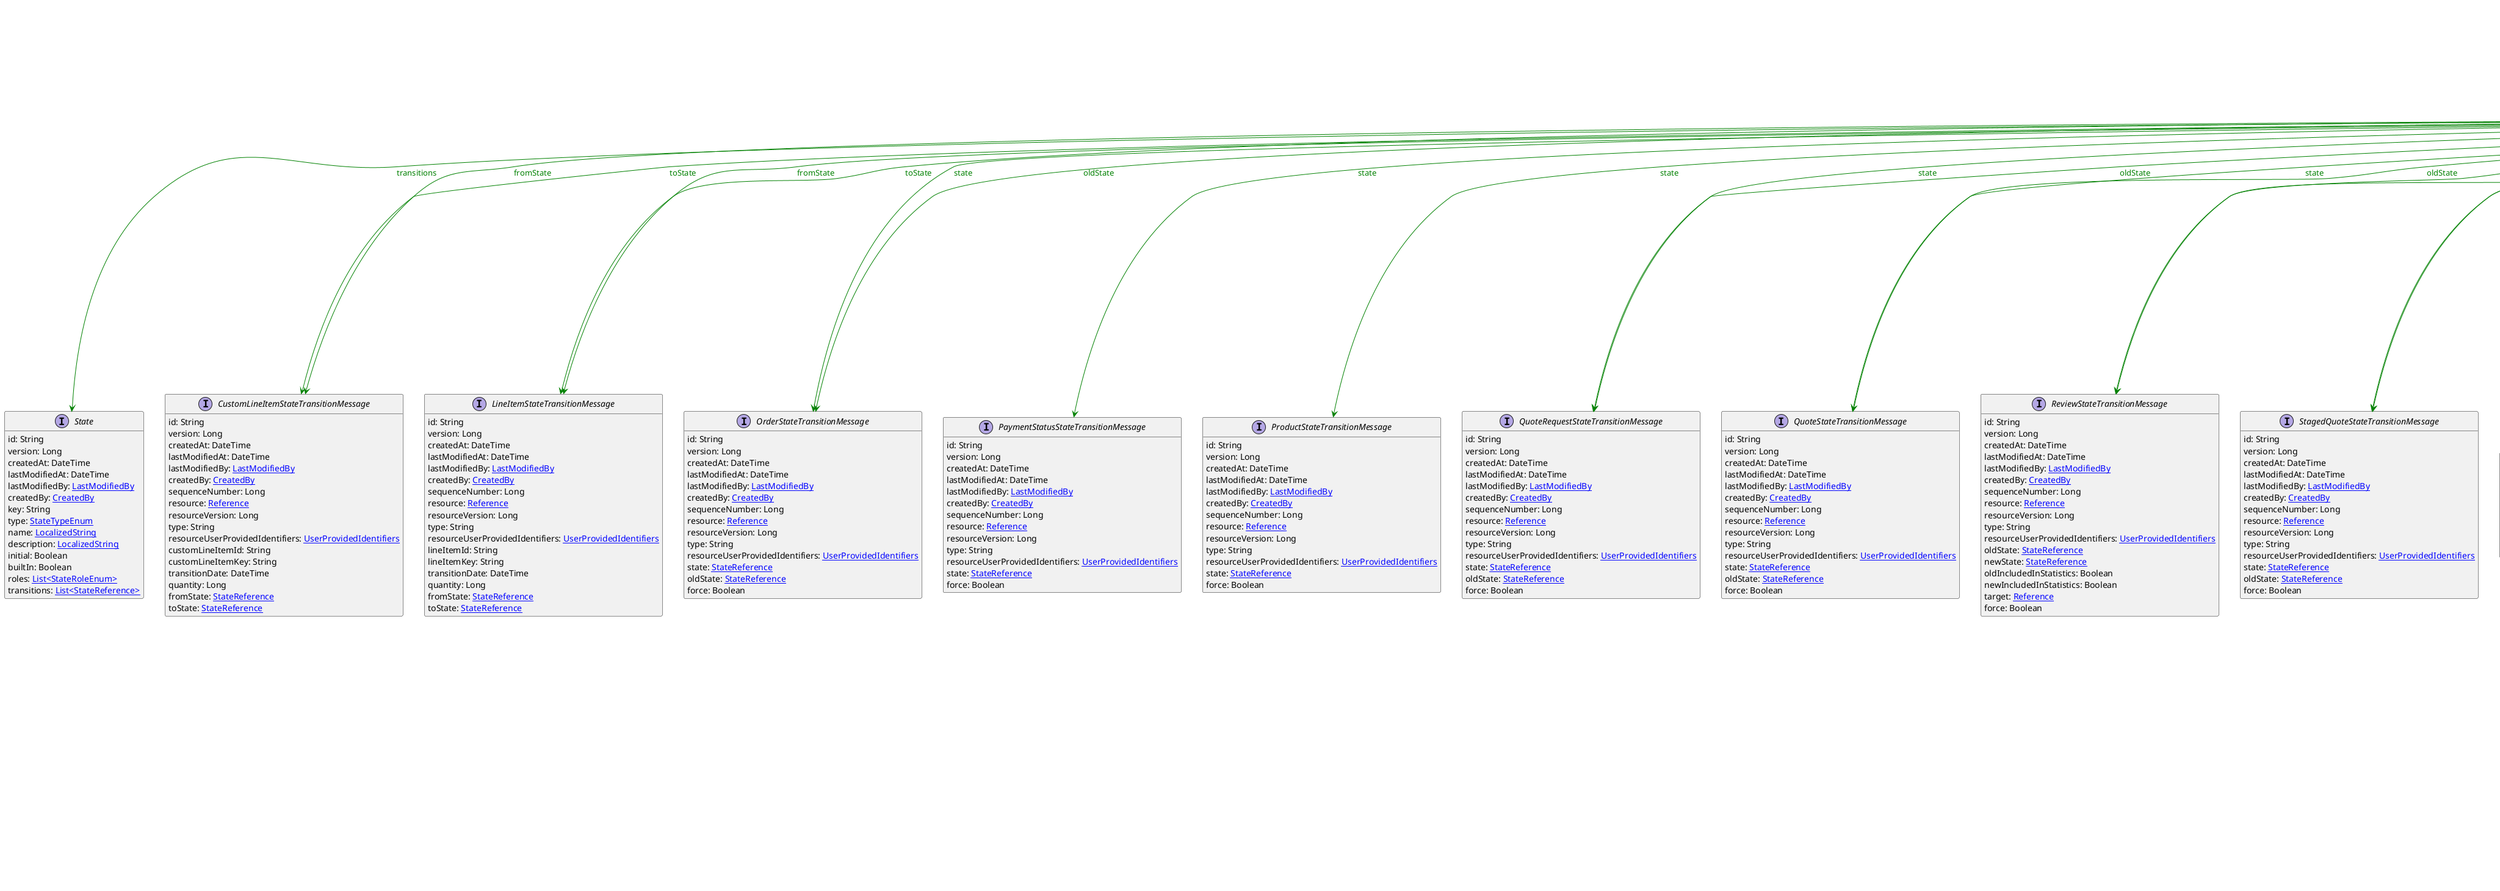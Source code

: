 @startuml

hide empty fields
hide empty methods
legend
|= |= line |
|<back:black>   </back>| inheritance |
|<back:green>   </back>| property reference |
|<back:blue>   </back>| discriminated class |
endlegend
interface StateReference [[StateReference.svg]] extends Reference {
    typeId: [[ReferenceTypeId.svg ReferenceTypeId]]
    id: String
    obj: [[State.svg State]]
}
interface Reference [[Reference.svg]]  {
    typeId: [[ReferenceTypeId.svg ReferenceTypeId]]
    id: String
}


interface State [[State.svg]]  {
    id: String
    version: Long
    createdAt: DateTime
    lastModifiedAt: DateTime
    lastModifiedBy: [[LastModifiedBy.svg LastModifiedBy]]
    createdBy: [[CreatedBy.svg CreatedBy]]
    key: String
    type: [[StateTypeEnum.svg StateTypeEnum]]
    name: [[LocalizedString.svg LocalizedString]]
    description: [[LocalizedString.svg LocalizedString]]
    initial: Boolean
    builtIn: Boolean
    roles: [[StateRoleEnum.svg List<StateRoleEnum>]]
    transitions: [[StateReference.svg List<StateReference>]]
}
interface CustomLineItemStateTransitionMessage [[CustomLineItemStateTransitionMessage.svg]]  {
    id: String
    version: Long
    createdAt: DateTime
    lastModifiedAt: DateTime
    lastModifiedBy: [[LastModifiedBy.svg LastModifiedBy]]
    createdBy: [[CreatedBy.svg CreatedBy]]
    sequenceNumber: Long
    resource: [[Reference.svg Reference]]
    resourceVersion: Long
    type: String
    resourceUserProvidedIdentifiers: [[UserProvidedIdentifiers.svg UserProvidedIdentifiers]]
    customLineItemId: String
    customLineItemKey: String
    transitionDate: DateTime
    quantity: Long
    fromState: [[StateReference.svg StateReference]]
    toState: [[StateReference.svg StateReference]]
}
interface LineItemStateTransitionMessage [[LineItemStateTransitionMessage.svg]]  {
    id: String
    version: Long
    createdAt: DateTime
    lastModifiedAt: DateTime
    lastModifiedBy: [[LastModifiedBy.svg LastModifiedBy]]
    createdBy: [[CreatedBy.svg CreatedBy]]
    sequenceNumber: Long
    resource: [[Reference.svg Reference]]
    resourceVersion: Long
    type: String
    resourceUserProvidedIdentifiers: [[UserProvidedIdentifiers.svg UserProvidedIdentifiers]]
    lineItemId: String
    lineItemKey: String
    transitionDate: DateTime
    quantity: Long
    fromState: [[StateReference.svg StateReference]]
    toState: [[StateReference.svg StateReference]]
}
interface OrderStateTransitionMessage [[OrderStateTransitionMessage.svg]]  {
    id: String
    version: Long
    createdAt: DateTime
    lastModifiedAt: DateTime
    lastModifiedBy: [[LastModifiedBy.svg LastModifiedBy]]
    createdBy: [[CreatedBy.svg CreatedBy]]
    sequenceNumber: Long
    resource: [[Reference.svg Reference]]
    resourceVersion: Long
    type: String
    resourceUserProvidedIdentifiers: [[UserProvidedIdentifiers.svg UserProvidedIdentifiers]]
    state: [[StateReference.svg StateReference]]
    oldState: [[StateReference.svg StateReference]]
    force: Boolean
}
interface PaymentStatusStateTransitionMessage [[PaymentStatusStateTransitionMessage.svg]]  {
    id: String
    version: Long
    createdAt: DateTime
    lastModifiedAt: DateTime
    lastModifiedBy: [[LastModifiedBy.svg LastModifiedBy]]
    createdBy: [[CreatedBy.svg CreatedBy]]
    sequenceNumber: Long
    resource: [[Reference.svg Reference]]
    resourceVersion: Long
    type: String
    resourceUserProvidedIdentifiers: [[UserProvidedIdentifiers.svg UserProvidedIdentifiers]]
    state: [[StateReference.svg StateReference]]
    force: Boolean
}
interface ProductStateTransitionMessage [[ProductStateTransitionMessage.svg]]  {
    id: String
    version: Long
    createdAt: DateTime
    lastModifiedAt: DateTime
    lastModifiedBy: [[LastModifiedBy.svg LastModifiedBy]]
    createdBy: [[CreatedBy.svg CreatedBy]]
    sequenceNumber: Long
    resource: [[Reference.svg Reference]]
    resourceVersion: Long
    type: String
    resourceUserProvidedIdentifiers: [[UserProvidedIdentifiers.svg UserProvidedIdentifiers]]
    state: [[StateReference.svg StateReference]]
    force: Boolean
}
interface QuoteRequestStateTransitionMessage [[QuoteRequestStateTransitionMessage.svg]]  {
    id: String
    version: Long
    createdAt: DateTime
    lastModifiedAt: DateTime
    lastModifiedBy: [[LastModifiedBy.svg LastModifiedBy]]
    createdBy: [[CreatedBy.svg CreatedBy]]
    sequenceNumber: Long
    resource: [[Reference.svg Reference]]
    resourceVersion: Long
    type: String
    resourceUserProvidedIdentifiers: [[UserProvidedIdentifiers.svg UserProvidedIdentifiers]]
    state: [[StateReference.svg StateReference]]
    oldState: [[StateReference.svg StateReference]]
    force: Boolean
}
interface QuoteStateTransitionMessage [[QuoteStateTransitionMessage.svg]]  {
    id: String
    version: Long
    createdAt: DateTime
    lastModifiedAt: DateTime
    lastModifiedBy: [[LastModifiedBy.svg LastModifiedBy]]
    createdBy: [[CreatedBy.svg CreatedBy]]
    sequenceNumber: Long
    resource: [[Reference.svg Reference]]
    resourceVersion: Long
    type: String
    resourceUserProvidedIdentifiers: [[UserProvidedIdentifiers.svg UserProvidedIdentifiers]]
    state: [[StateReference.svg StateReference]]
    oldState: [[StateReference.svg StateReference]]
    force: Boolean
}
interface ReviewStateTransitionMessage [[ReviewStateTransitionMessage.svg]]  {
    id: String
    version: Long
    createdAt: DateTime
    lastModifiedAt: DateTime
    lastModifiedBy: [[LastModifiedBy.svg LastModifiedBy]]
    createdBy: [[CreatedBy.svg CreatedBy]]
    sequenceNumber: Long
    resource: [[Reference.svg Reference]]
    resourceVersion: Long
    type: String
    resourceUserProvidedIdentifiers: [[UserProvidedIdentifiers.svg UserProvidedIdentifiers]]
    oldState: [[StateReference.svg StateReference]]
    newState: [[StateReference.svg StateReference]]
    oldIncludedInStatistics: Boolean
    newIncludedInStatistics: Boolean
    target: [[Reference.svg Reference]]
    force: Boolean
}
interface StagedQuoteStateTransitionMessage [[StagedQuoteStateTransitionMessage.svg]]  {
    id: String
    version: Long
    createdAt: DateTime
    lastModifiedAt: DateTime
    lastModifiedBy: [[LastModifiedBy.svg LastModifiedBy]]
    createdBy: [[CreatedBy.svg CreatedBy]]
    sequenceNumber: Long
    resource: [[Reference.svg Reference]]
    resourceVersion: Long
    type: String
    resourceUserProvidedIdentifiers: [[UserProvidedIdentifiers.svg UserProvidedIdentifiers]]
    state: [[StateReference.svg StateReference]]
    oldState: [[StateReference.svg StateReference]]
    force: Boolean
}
interface CustomLineItemStateTransitionMessagePayload [[CustomLineItemStateTransitionMessagePayload.svg]]  {
    type: String
    customLineItemId: String
    customLineItemKey: String
    transitionDate: DateTime
    quantity: Long
    fromState: [[StateReference.svg StateReference]]
    toState: [[StateReference.svg StateReference]]
}
interface LineItemStateTransitionMessagePayload [[LineItemStateTransitionMessagePayload.svg]]  {
    type: String
    lineItemId: String
    lineItemKey: String
    transitionDate: DateTime
    quantity: Long
    fromState: [[StateReference.svg StateReference]]
    toState: [[StateReference.svg StateReference]]
}
interface OrderStateTransitionMessagePayload [[OrderStateTransitionMessagePayload.svg]]  {
    type: String
    state: [[StateReference.svg StateReference]]
    oldState: [[StateReference.svg StateReference]]
    force: Boolean
}
interface PaymentStatusStateTransitionMessagePayload [[PaymentStatusStateTransitionMessagePayload.svg]]  {
    type: String
    state: [[StateReference.svg StateReference]]
    force: Boolean
}
interface ProductStateTransitionMessagePayload [[ProductStateTransitionMessagePayload.svg]]  {
    type: String
    state: [[StateReference.svg StateReference]]
    force: Boolean
}
interface QuoteRequestStateTransitionMessagePayload [[QuoteRequestStateTransitionMessagePayload.svg]]  {
    type: String
    state: [[StateReference.svg StateReference]]
    oldState: [[StateReference.svg StateReference]]
    force: Boolean
}
interface QuoteStateTransitionMessagePayload [[QuoteStateTransitionMessagePayload.svg]]  {
    type: String
    state: [[StateReference.svg StateReference]]
    oldState: [[StateReference.svg StateReference]]
    force: Boolean
}
interface ReviewStateTransitionMessagePayload [[ReviewStateTransitionMessagePayload.svg]]  {
    type: String
    oldState: [[StateReference.svg StateReference]]
    newState: [[StateReference.svg StateReference]]
    oldIncludedInStatistics: Boolean
    newIncludedInStatistics: Boolean
    target: [[Reference.svg Reference]]
    force: Boolean
}
interface StagedQuoteStateTransitionMessagePayload [[StagedQuoteStateTransitionMessagePayload.svg]]  {
    type: String
    state: [[StateReference.svg StateReference]]
    oldState: [[StateReference.svg StateReference]]
    force: Boolean
}
interface ItemState [[ItemState.svg]]  {
    quantity: Long
    state: [[StateReference.svg StateReference]]
}
interface Order [[Order.svg]]  {
    id: String
    version: Long
    createdAt: DateTime
    lastModifiedAt: DateTime
    orderNumber: String
    purchaseOrderNumber: String
    customerId: String
    customerEmail: String
    customerGroup: [[CustomerGroupReference.svg CustomerGroupReference]]
    anonymousId: String
    businessUnit: [[BusinessUnitKeyReference.svg BusinessUnitKeyReference]]
    store: [[StoreKeyReference.svg StoreKeyReference]]
    lineItems: [[LineItem.svg List<LineItem>]]
    customLineItems: [[CustomLineItem.svg List<CustomLineItem>]]
    totalPrice: [[TypedMoney.svg TypedMoney]]
    taxedPrice: [[TaxedPrice.svg TaxedPrice]]
    taxedShippingPrice: [[TaxedPrice.svg TaxedPrice]]
    discountOnTotalPrice: [[DiscountOnTotalPrice.svg DiscountOnTotalPrice]]
    taxMode: [[TaxMode.svg TaxMode]]
    taxRoundingMode: [[RoundingMode.svg RoundingMode]]
    taxCalculationMode: [[TaxCalculationMode.svg TaxCalculationMode]]
    inventoryMode: [[InventoryMode.svg InventoryMode]]
    billingAddress: [[Address.svg Address]]
    shippingAddress: [[Address.svg Address]]
    shippingMode: [[ShippingMode.svg ShippingMode]]
    shippingKey: String
    shippingInfo: [[ShippingInfo.svg ShippingInfo]]
    shippingRateInput: [[ShippingRateInput.svg ShippingRateInput]]
    shippingCustomFields: [[CustomFields.svg CustomFields]]
    shipping: [[Shipping.svg List<Shipping>]]
    itemShippingAddresses: [[Address.svg List<Address>]]
    discountCodes: [[DiscountCodeInfo.svg List<DiscountCodeInfo>]]
    directDiscounts: [[DirectDiscount.svg List<DirectDiscount>]]
    refusedGifts: [[CartDiscountReference.svg List<CartDiscountReference>]]
    paymentInfo: [[PaymentInfo.svg PaymentInfo]]
    country: String
    locale: String
    origin: [[CartOrigin.svg CartOrigin]]
    cart: [[CartReference.svg CartReference]]
    quote: [[QuoteReference.svg QuoteReference]]
    orderState: [[OrderState.svg OrderState]]
    shipmentState: [[ShipmentState.svg ShipmentState]]
    paymentState: [[PaymentState.svg PaymentState]]
    state: [[StateReference.svg StateReference]]
    syncInfo: [[SyncInfo.svg List<SyncInfo>]]
    returnInfo: [[ReturnInfo.svg List<ReturnInfo>]]
    lastMessageSequenceNumber: Long
    custom: [[CustomFields.svg CustomFields]]
    completedAt: DateTime
    lastModifiedBy: [[LastModifiedBy.svg LastModifiedBy]]
    createdBy: [[CreatedBy.svg CreatedBy]]
}
interface OrderImportDraft [[OrderImportDraft.svg]]  {
    orderNumber: String
    purchaseOrderNumber: String
    customerId: String
    customerEmail: String
    customerGroup: [[CustomerGroupResourceIdentifier.svg CustomerGroupResourceIdentifier]]
    businessUnit: [[BusinessUnitResourceIdentifier.svg BusinessUnitResourceIdentifier]]
    store: [[StoreResourceIdentifier.svg StoreResourceIdentifier]]
    lineItems: [[LineItemImportDraft.svg List<LineItemImportDraft>]]
    customLineItems: [[CustomLineItemImportDraft.svg List<CustomLineItemImportDraft>]]
    totalPrice: [[Money.svg Money]]
    taxedPrice: [[TaxedPriceDraft.svg TaxedPriceDraft]]
    taxRoundingMode: [[RoundingMode.svg RoundingMode]]
    taxCalculationMode: [[TaxCalculationMode.svg TaxCalculationMode]]
    inventoryMode: [[InventoryMode.svg InventoryMode]]
    billingAddress: [[BaseAddress.svg BaseAddress]]
    shippingAddress: [[BaseAddress.svg BaseAddress]]
    itemShippingAddresses: [[BaseAddress.svg List<BaseAddress>]]
    shippingInfo: [[ShippingInfoImportDraft.svg ShippingInfoImportDraft]]
    paymentInfo: [[PaymentInfo.svg PaymentInfo]]
    paymentState: [[PaymentState.svg PaymentState]]
    shipmentState: [[ShipmentState.svg ShipmentState]]
    orderState: [[OrderState.svg OrderState]]
    state: [[StateReference.svg StateReference]]
    country: String
    origin: [[CartOrigin.svg CartOrigin]]
    completedAt: DateTime
    custom: [[CustomFieldsDraft.svg CustomFieldsDraft]]
}
interface PaymentStatus [[PaymentStatus.svg]]  {
    interfaceCode: String
    interfaceText: String
    state: [[StateReference.svg StateReference]]
}
interface Product [[Product.svg]]  {
    id: String
    version: Long
    createdAt: DateTime
    lastModifiedAt: DateTime
    lastModifiedBy: [[LastModifiedBy.svg LastModifiedBy]]
    createdBy: [[CreatedBy.svg CreatedBy]]
    key: String
    productType: [[ProductTypeReference.svg ProductTypeReference]]
    masterData: [[ProductCatalogData.svg ProductCatalogData]]
    taxCategory: [[TaxCategoryReference.svg TaxCategoryReference]]
    state: [[StateReference.svg StateReference]]
    reviewRatingStatistics: [[ReviewRatingStatistics.svg ReviewRatingStatistics]]
    priceMode: [[ProductPriceModeEnum.svg ProductPriceModeEnum]]
}
interface ProductProjection [[ProductProjection.svg]]  {
    id: String
    version: Long
    createdAt: DateTime
    lastModifiedAt: DateTime
    key: String
    productType: [[ProductTypeReference.svg ProductTypeReference]]
    name: [[LocalizedString.svg LocalizedString]]
    description: [[LocalizedString.svg LocalizedString]]
    slug: [[LocalizedString.svg LocalizedString]]
    categories: [[CategoryReference.svg List<CategoryReference>]]
    categoryOrderHints: [[CategoryOrderHints.svg CategoryOrderHints]]
    metaTitle: [[LocalizedString.svg LocalizedString]]
    metaDescription: [[LocalizedString.svg LocalizedString]]
    metaKeywords: [[LocalizedString.svg LocalizedString]]
    searchKeywords: [[SearchKeywords.svg SearchKeywords]]
    hasStagedChanges: Boolean
    published: Boolean
    masterVariant: [[ProductVariant.svg ProductVariant]]
    variants: [[ProductVariant.svg List<ProductVariant>]]
    taxCategory: [[TaxCategoryReference.svg TaxCategoryReference]]
    state: [[StateReference.svg StateReference]]
    reviewRatingStatistics: [[ReviewRatingStatistics.svg ReviewRatingStatistics]]
    priceMode: [[ProductPriceModeEnum.svg ProductPriceModeEnum]]
}
interface QuoteRequest [[QuoteRequest.svg]]  {
    id: String
    version: Long
    createdAt: DateTime
    lastModifiedAt: DateTime
    key: String
    lastModifiedBy: [[LastModifiedBy.svg LastModifiedBy]]
    createdBy: [[CreatedBy.svg CreatedBy]]
    quoteRequestState: [[QuoteRequestState.svg QuoteRequestState]]
    comment: String
    customer: [[CustomerReference.svg CustomerReference]]
    customerGroup: [[CustomerGroupReference.svg CustomerGroupReference]]
    store: [[StoreKeyReference.svg StoreKeyReference]]
    lineItems: [[LineItem.svg List<LineItem>]]
    customLineItems: [[CustomLineItem.svg List<CustomLineItem>]]
    totalPrice: [[TypedMoney.svg TypedMoney]]
    taxedPrice: [[TaxedPrice.svg TaxedPrice]]
    shippingAddress: [[Address.svg Address]]
    billingAddress: [[Address.svg Address]]
    inventoryMode: [[InventoryMode.svg InventoryMode]]
    taxMode: [[TaxMode.svg TaxMode]]
    taxRoundingMode: [[RoundingMode.svg RoundingMode]]
    taxCalculationMode: [[TaxCalculationMode.svg TaxCalculationMode]]
    country: String
    shippingInfo: [[ShippingInfo.svg ShippingInfo]]
    paymentInfo: [[PaymentInfo.svg PaymentInfo]]
    shippingRateInput: [[ShippingRateInput.svg ShippingRateInput]]
    itemShippingAddresses: [[Address.svg List<Address>]]
    directDiscounts: [[DirectDiscount.svg List<DirectDiscount>]]
    custom: [[CustomFields.svg CustomFields]]
    state: [[StateReference.svg StateReference]]
    purchaseOrderNumber: String
    cart: [[CartReference.svg CartReference]]
    businessUnit: [[BusinessUnitKeyReference.svg BusinessUnitKeyReference]]
}
interface QuoteRequestDraft [[QuoteRequestDraft.svg]]  {
    cart: [[CartResourceIdentifier.svg CartResourceIdentifier]]
    cartVersion: Long
    key: String
    comment: String
    custom: [[CustomFieldsDraft.svg CustomFieldsDraft]]
    state: [[StateReference.svg StateReference]]
    purchaseOrderNumber: String
}
interface Quote [[Quote.svg]]  {
    id: String
    version: Long
    createdAt: DateTime
    lastModifiedAt: DateTime
    key: String
    lastModifiedBy: [[LastModifiedBy.svg LastModifiedBy]]
    createdBy: [[CreatedBy.svg CreatedBy]]
    quoteRequest: [[QuoteRequestReference.svg QuoteRequestReference]]
    stagedQuote: [[StagedQuoteReference.svg StagedQuoteReference]]
    customer: [[CustomerReference.svg CustomerReference]]
    customerGroup: [[CustomerGroupReference.svg CustomerGroupReference]]
    validTo: DateTime
    sellerComment: String
    buyerComment: String
    store: [[StoreKeyReference.svg StoreKeyReference]]
    lineItems: [[LineItem.svg List<LineItem>]]
    customLineItems: [[CustomLineItem.svg List<CustomLineItem>]]
    totalPrice: [[TypedMoney.svg TypedMoney]]
    taxedPrice: [[TaxedPrice.svg TaxedPrice]]
    shippingAddress: [[Address.svg Address]]
    billingAddress: [[Address.svg Address]]
    inventoryMode: [[InventoryMode.svg InventoryMode]]
    taxMode: [[TaxMode.svg TaxMode]]
    taxRoundingMode: [[RoundingMode.svg RoundingMode]]
    taxCalculationMode: [[TaxCalculationMode.svg TaxCalculationMode]]
    country: String
    shippingInfo: [[ShippingInfo.svg ShippingInfo]]
    paymentInfo: [[PaymentInfo.svg PaymentInfo]]
    shippingRateInput: [[ShippingRateInput.svg ShippingRateInput]]
    itemShippingAddresses: [[Address.svg List<Address>]]
    directDiscounts: [[DirectDiscount.svg List<DirectDiscount>]]
    custom: [[CustomFields.svg CustomFields]]
    quoteState: [[QuoteState.svg QuoteState]]
    state: [[StateReference.svg StateReference]]
    purchaseOrderNumber: String
    businessUnit: [[BusinessUnitKeyReference.svg BusinessUnitKeyReference]]
}
interface QuoteDraft [[QuoteDraft.svg]]  {
    key: String
    stagedQuote: [[StagedQuoteResourceIdentifier.svg StagedQuoteResourceIdentifier]]
    stagedQuoteVersion: Long
    stagedQuoteStateToSent: Boolean
    state: [[StateReference.svg StateReference]]
    custom: [[CustomFieldsDraft.svg CustomFieldsDraft]]
}
interface Review [[Review.svg]]  {
    id: String
    version: Long
    createdAt: DateTime
    lastModifiedAt: DateTime
    lastModifiedBy: [[LastModifiedBy.svg LastModifiedBy]]
    createdBy: [[CreatedBy.svg CreatedBy]]
    key: String
    uniquenessValue: String
    locale: String
    authorName: String
    title: String
    text: String
    target: [[Object.svg Object]]
    includedInStatistics: Boolean
    rating: Integer
    state: [[StateReference.svg StateReference]]
    customer: [[CustomerReference.svg CustomerReference]]
    custom: [[CustomFields.svg CustomFields]]
}
interface StagedQuote [[StagedQuote.svg]]  {
    id: String
    version: Long
    createdAt: DateTime
    lastModifiedAt: DateTime
    key: String
    lastModifiedBy: [[LastModifiedBy.svg LastModifiedBy]]
    createdBy: [[CreatedBy.svg CreatedBy]]
    stagedQuoteState: [[StagedQuoteState.svg StagedQuoteState]]
    customer: [[CustomerReference.svg CustomerReference]]
    quoteRequest: [[QuoteRequestReference.svg QuoteRequestReference]]
    quotationCart: [[CartReference.svg CartReference]]
    validTo: DateTime
    sellerComment: String
    custom: [[CustomFields.svg CustomFields]]
    state: [[StateReference.svg StateReference]]
    purchaseOrderNumber: String
    businessUnit: [[BusinessUnitKeyReference.svg BusinessUnitKeyReference]]
}
interface StagedQuoteDraft [[StagedQuoteDraft.svg]]  {
    quoteRequest: [[QuoteRequestResourceIdentifier.svg QuoteRequestResourceIdentifier]]
    quoteRequestVersion: Long
    quoteRequestStateToAccepted: Boolean
    key: String
    custom: [[CustomFieldsDraft.svg CustomFieldsDraft]]
    state: [[StateReference.svg StateReference]]
}

StateReference --> State #green;text:green : "transitions"
StateReference --> CustomLineItemStateTransitionMessage #green;text:green : "fromState"
StateReference --> CustomLineItemStateTransitionMessage #green;text:green : "toState"
StateReference --> LineItemStateTransitionMessage #green;text:green : "fromState"
StateReference --> LineItemStateTransitionMessage #green;text:green : "toState"
StateReference --> OrderStateTransitionMessage #green;text:green : "state"
StateReference --> OrderStateTransitionMessage #green;text:green : "oldState"
StateReference --> PaymentStatusStateTransitionMessage #green;text:green : "state"
StateReference --> ProductStateTransitionMessage #green;text:green : "state"
StateReference --> QuoteRequestStateTransitionMessage #green;text:green : "state"
StateReference --> QuoteRequestStateTransitionMessage #green;text:green : "oldState"
StateReference --> QuoteStateTransitionMessage #green;text:green : "state"
StateReference --> QuoteStateTransitionMessage #green;text:green : "oldState"
StateReference --> ReviewStateTransitionMessage #green;text:green : "oldState"
StateReference --> ReviewStateTransitionMessage #green;text:green : "newState"
StateReference --> StagedQuoteStateTransitionMessage #green;text:green : "state"
StateReference --> StagedQuoteStateTransitionMessage #green;text:green : "oldState"
StateReference --> CustomLineItemStateTransitionMessagePayload #green;text:green : "fromState"
StateReference --> CustomLineItemStateTransitionMessagePayload #green;text:green : "toState"
StateReference --> LineItemStateTransitionMessagePayload #green;text:green : "fromState"
StateReference --> LineItemStateTransitionMessagePayload #green;text:green : "toState"
StateReference --> OrderStateTransitionMessagePayload #green;text:green : "state"
StateReference --> OrderStateTransitionMessagePayload #green;text:green : "oldState"
StateReference --> PaymentStatusStateTransitionMessagePayload #green;text:green : "state"
StateReference --> ProductStateTransitionMessagePayload #green;text:green : "state"
StateReference --> QuoteRequestStateTransitionMessagePayload #green;text:green : "state"
StateReference --> QuoteRequestStateTransitionMessagePayload #green;text:green : "oldState"
StateReference --> QuoteStateTransitionMessagePayload #green;text:green : "state"
StateReference --> QuoteStateTransitionMessagePayload #green;text:green : "oldState"
StateReference --> ReviewStateTransitionMessagePayload #green;text:green : "oldState"
StateReference --> ReviewStateTransitionMessagePayload #green;text:green : "newState"
StateReference --> StagedQuoteStateTransitionMessagePayload #green;text:green : "state"
StateReference --> StagedQuoteStateTransitionMessagePayload #green;text:green : "oldState"
StateReference --> ItemState #green;text:green : "state"
StateReference --> Order #green;text:green : "state"
StateReference --> OrderImportDraft #green;text:green : "state"
StateReference --> PaymentStatus #green;text:green : "state"
StateReference --> Product #green;text:green : "state"
StateReference --> ProductProjection #green;text:green : "state"
StateReference --> QuoteRequest #green;text:green : "state"
StateReference --> QuoteRequestDraft #green;text:green : "state"
StateReference --> Quote #green;text:green : "state"
StateReference --> QuoteDraft #green;text:green : "state"
StateReference --> Review #green;text:green : "state"
StateReference --> StagedQuote #green;text:green : "state"
StateReference --> StagedQuoteDraft #green;text:green : "state"
@enduml
